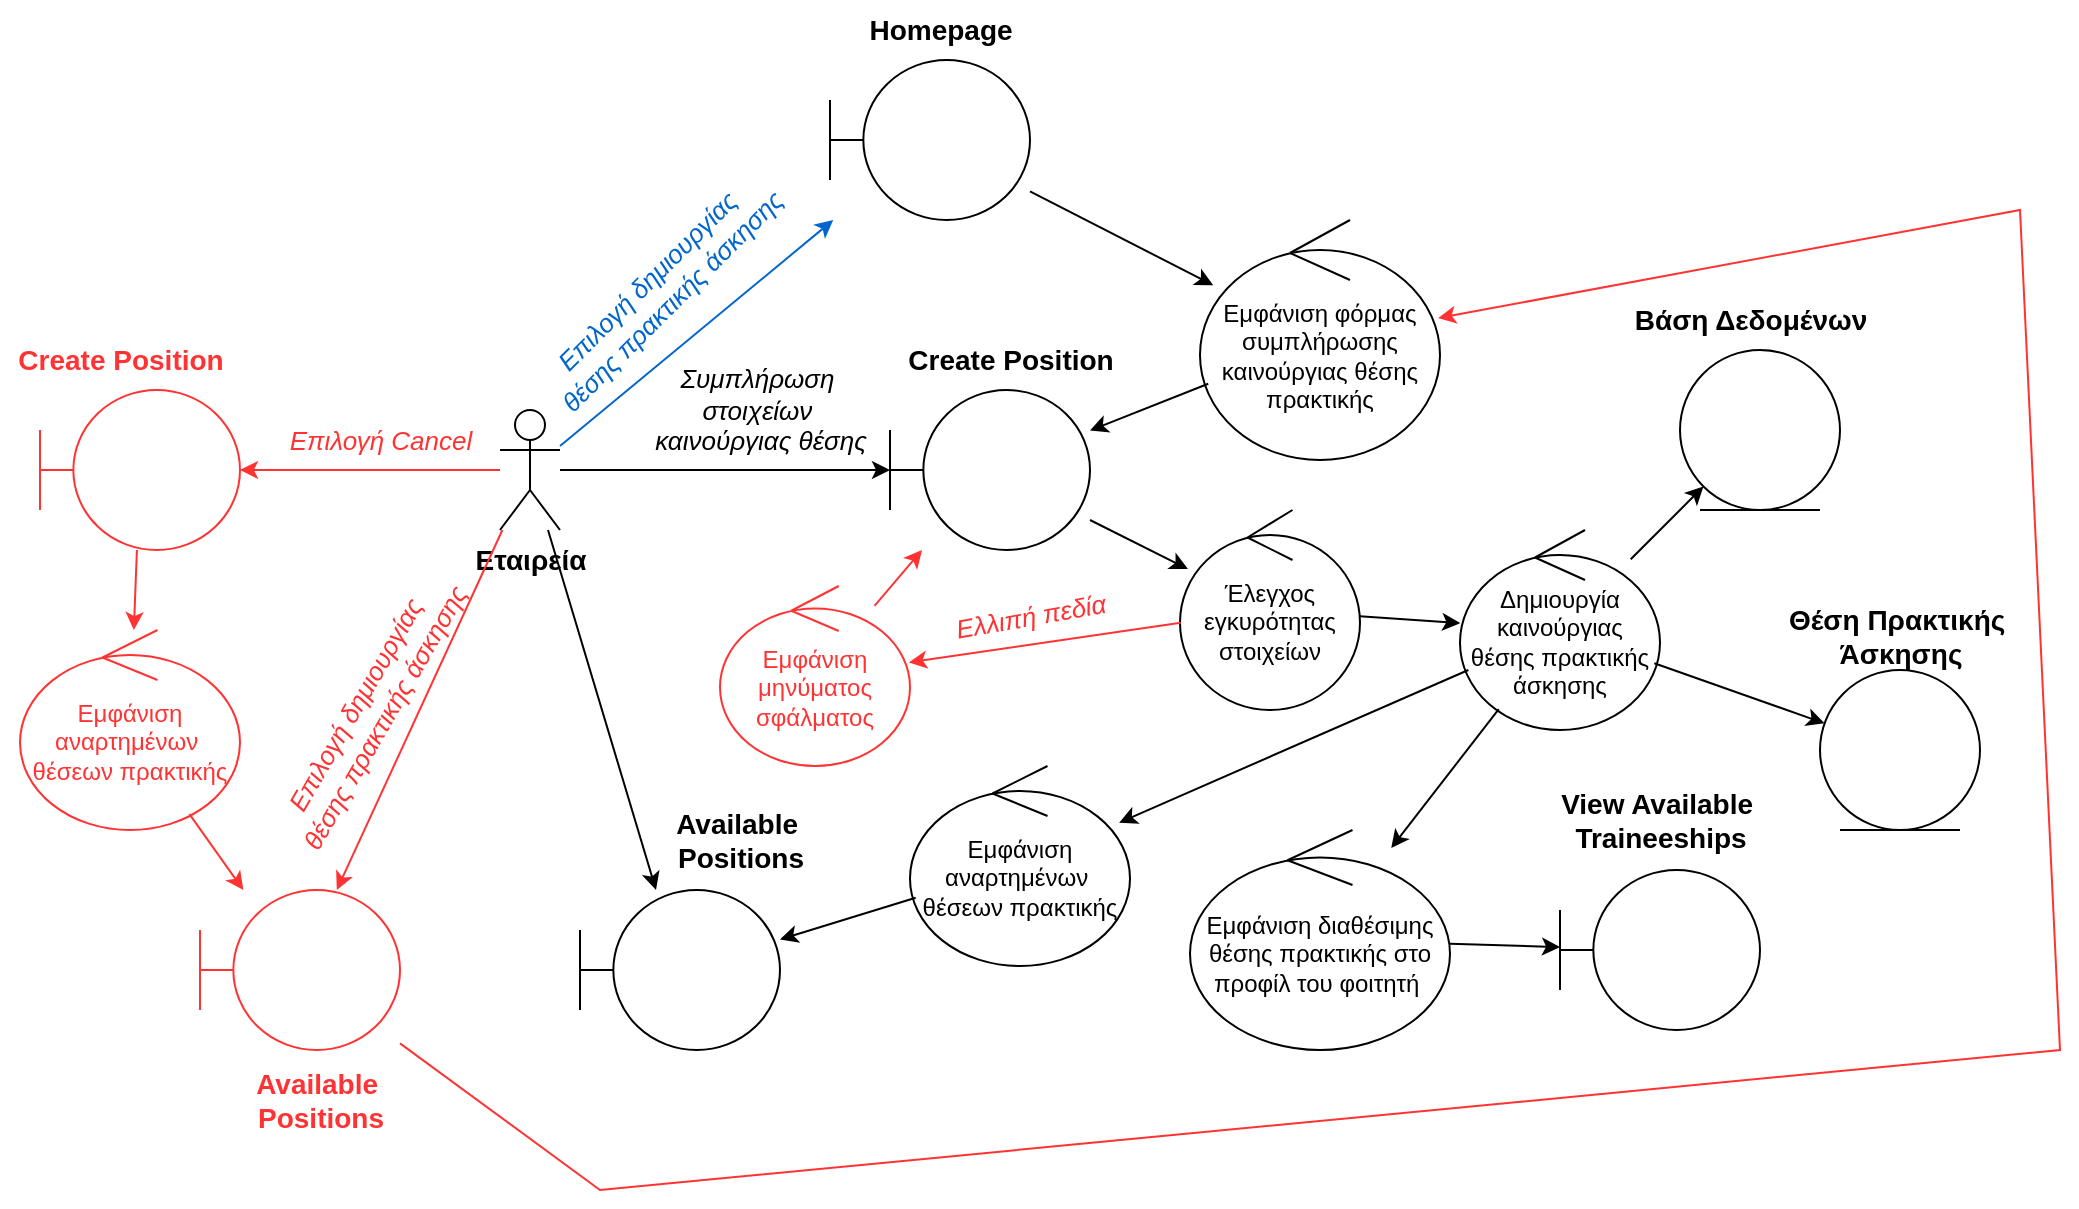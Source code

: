 <mxfile version="26.2.14">
  <diagram name="Page-1" id="SAnZHYn-Upv4jqZdxGQA">
    <mxGraphModel dx="2063" dy="764" grid="1" gridSize="10" guides="1" tooltips="1" connect="1" arrows="1" fold="1" page="1" pageScale="1" pageWidth="850" pageHeight="1100" math="0" shadow="0">
      <root>
        <mxCell id="0" />
        <mxCell id="1" parent="0" />
        <mxCell id="9OjLBAH8nGCl1bG84T98-1" value="&lt;span style=&quot;font-size: 14px;&quot;&gt;&lt;b&gt;Εταιρεία&lt;/b&gt;&lt;/span&gt;" style="shape=umlActor;verticalLabelPosition=bottom;verticalAlign=top;html=1;outlineConnect=0;" vertex="1" parent="1">
          <mxGeometry x="20" y="300" width="30" height="60" as="geometry" />
        </mxCell>
        <mxCell id="9OjLBAH8nGCl1bG84T98-2" value="" style="shape=umlBoundary;whiteSpace=wrap;html=1;" vertex="1" parent="1">
          <mxGeometry x="185" y="125" width="100" height="80" as="geometry" />
        </mxCell>
        <mxCell id="9OjLBAH8nGCl1bG84T98-3" value="Homepage" style="text;html=1;align=center;verticalAlign=middle;resizable=0;points=[];autosize=1;strokeColor=none;fillColor=none;fontSize=14;fontStyle=1" vertex="1" parent="1">
          <mxGeometry x="195" y="95" width="90" height="30" as="geometry" />
        </mxCell>
        <mxCell id="9OjLBAH8nGCl1bG84T98-4" value="" style="endArrow=classic;html=1;rounded=0;strokeColor=#0066CC;" edge="1" parent="1" target="9OjLBAH8nGCl1bG84T98-2">
          <mxGeometry width="50" height="50" relative="1" as="geometry">
            <mxPoint x="50" y="318" as="sourcePoint" />
            <mxPoint x="300" y="293" as="targetPoint" />
          </mxGeometry>
        </mxCell>
        <mxCell id="9OjLBAH8nGCl1bG84T98-5" value="Επιλογή δημιουργίας&amp;nbsp;&lt;div&gt;θέσης πρακτικής άσκησης&lt;/div&gt;" style="text;html=1;align=center;verticalAlign=middle;resizable=0;points=[];autosize=1;strokeColor=none;fillColor=none;fontStyle=2;fontSize=13;rotation=-45;fontColor=#0066CC;" vertex="1" parent="1">
          <mxGeometry x="15" y="220" width="170" height="40" as="geometry" />
        </mxCell>
        <mxCell id="9OjLBAH8nGCl1bG84T98-6" value="" style="shape=umlBoundary;whiteSpace=wrap;html=1;" vertex="1" parent="1">
          <mxGeometry x="215" y="290" width="100" height="80" as="geometry" />
        </mxCell>
        <mxCell id="9OjLBAH8nGCl1bG84T98-7" value="Create Position" style="text;html=1;align=center;verticalAlign=middle;resizable=0;points=[];autosize=1;strokeColor=none;fillColor=none;fontSize=14;fontStyle=1" vertex="1" parent="1">
          <mxGeometry x="215" y="260" width="120" height="30" as="geometry" />
        </mxCell>
        <mxCell id="9OjLBAH8nGCl1bG84T98-8" value="Εμφάνιση φόρμας συμπλήρωσης καινούργιας θέσης πρακτικής" style="ellipse;shape=umlControl;whiteSpace=wrap;html=1;fontStyle=0" vertex="1" parent="1">
          <mxGeometry x="370" y="205" width="120" height="120" as="geometry" />
        </mxCell>
        <mxCell id="9OjLBAH8nGCl1bG84T98-9" value="" style="endArrow=classic;html=1;rounded=0;" edge="1" parent="1" source="9OjLBAH8nGCl1bG84T98-8" target="9OjLBAH8nGCl1bG84T98-6">
          <mxGeometry width="50" height="50" relative="1" as="geometry">
            <mxPoint x="400" y="420" as="sourcePoint" />
            <mxPoint x="450" y="370" as="targetPoint" />
          </mxGeometry>
        </mxCell>
        <mxCell id="9OjLBAH8nGCl1bG84T98-10" value="" style="endArrow=classic;html=1;rounded=0;" edge="1" parent="1" source="9OjLBAH8nGCl1bG84T98-2" target="9OjLBAH8nGCl1bG84T98-8">
          <mxGeometry width="50" height="50" relative="1" as="geometry">
            <mxPoint x="400" y="420" as="sourcePoint" />
            <mxPoint x="450" y="370" as="targetPoint" />
          </mxGeometry>
        </mxCell>
        <mxCell id="9OjLBAH8nGCl1bG84T98-11" value="" style="endArrow=classic;html=1;rounded=0;" edge="1" parent="1" source="9OjLBAH8nGCl1bG84T98-1" target="9OjLBAH8nGCl1bG84T98-6">
          <mxGeometry width="50" height="50" relative="1" as="geometry">
            <mxPoint x="386" y="277" as="sourcePoint" />
            <mxPoint x="290" y="325" as="targetPoint" />
          </mxGeometry>
        </mxCell>
        <mxCell id="9OjLBAH8nGCl1bG84T98-12" value="Συμπλήρωση&amp;nbsp;&lt;div&gt;στοιχείων&amp;nbsp;&lt;/div&gt;&lt;div&gt;καινούργιας θέσης&lt;/div&gt;" style="text;html=1;align=center;verticalAlign=middle;resizable=0;points=[];autosize=1;strokeColor=none;fillColor=none;fontSize=13;fontStyle=2" vertex="1" parent="1">
          <mxGeometry x="85" y="270" width="130" height="60" as="geometry" />
        </mxCell>
        <mxCell id="9OjLBAH8nGCl1bG84T98-13" value="Έλεγχος εγκυρότητας στοιχείων" style="ellipse;shape=umlControl;whiteSpace=wrap;html=1;fontStyle=0" vertex="1" parent="1">
          <mxGeometry x="360" y="350" width="90" height="100" as="geometry" />
        </mxCell>
        <mxCell id="9OjLBAH8nGCl1bG84T98-14" value="" style="endArrow=classic;html=1;rounded=0;" edge="1" parent="1" source="9OjLBAH8nGCl1bG84T98-6" target="9OjLBAH8nGCl1bG84T98-13">
          <mxGeometry width="50" height="50" relative="1" as="geometry">
            <mxPoint x="400" y="420" as="sourcePoint" />
            <mxPoint x="450" y="370" as="targetPoint" />
          </mxGeometry>
        </mxCell>
        <mxCell id="9OjLBAH8nGCl1bG84T98-15" value="Δημιουργία καινούργιας θέσης πρακτικής άσκησης" style="ellipse;shape=umlControl;whiteSpace=wrap;html=1;fontStyle=0" vertex="1" parent="1">
          <mxGeometry x="500" y="360" width="100" height="100" as="geometry" />
        </mxCell>
        <mxCell id="9OjLBAH8nGCl1bG84T98-16" value="" style="ellipse;shape=umlEntity;whiteSpace=wrap;html=1;" vertex="1" parent="1">
          <mxGeometry x="610" y="270" width="80" height="80" as="geometry" />
        </mxCell>
        <mxCell id="9OjLBAH8nGCl1bG84T98-17" value="Βάση Δεδομένων" style="text;html=1;align=center;verticalAlign=middle;resizable=0;points=[];autosize=1;strokeColor=none;fillColor=none;fontSize=14;fontStyle=1" vertex="1" parent="1">
          <mxGeometry x="580" y="240" width="130" height="30" as="geometry" />
        </mxCell>
        <mxCell id="9OjLBAH8nGCl1bG84T98-18" value="" style="endArrow=classic;html=1;rounded=0;" edge="1" parent="1" source="9OjLBAH8nGCl1bG84T98-15" target="9OjLBAH8nGCl1bG84T98-21">
          <mxGeometry width="50" height="50" relative="1" as="geometry">
            <mxPoint x="540" y="150" as="sourcePoint" />
            <mxPoint x="590" y="100" as="targetPoint" />
          </mxGeometry>
        </mxCell>
        <mxCell id="9OjLBAH8nGCl1bG84T98-19" value="" style="endArrow=classic;html=1;rounded=0;" edge="1" parent="1" source="9OjLBAH8nGCl1bG84T98-15" target="9OjLBAH8nGCl1bG84T98-16">
          <mxGeometry width="50" height="50" relative="1" as="geometry">
            <mxPoint x="400" y="420" as="sourcePoint" />
            <mxPoint x="450" y="370" as="targetPoint" />
          </mxGeometry>
        </mxCell>
        <mxCell id="9OjLBAH8nGCl1bG84T98-20" value="" style="endArrow=classic;html=1;rounded=0;" edge="1" parent="1" source="9OjLBAH8nGCl1bG84T98-13" target="9OjLBAH8nGCl1bG84T98-15">
          <mxGeometry width="50" height="50" relative="1" as="geometry">
            <mxPoint x="400" y="420" as="sourcePoint" />
            <mxPoint x="450" y="370" as="targetPoint" />
          </mxGeometry>
        </mxCell>
        <mxCell id="9OjLBAH8nGCl1bG84T98-21" value="" style="ellipse;shape=umlEntity;whiteSpace=wrap;html=1;" vertex="1" parent="1">
          <mxGeometry x="680" y="430" width="80" height="80" as="geometry" />
        </mxCell>
        <mxCell id="9OjLBAH8nGCl1bG84T98-22" value="Θέση Πρακτικής&amp;nbsp;&lt;div&gt;Άσκησης&lt;/div&gt;" style="text;html=1;align=center;verticalAlign=middle;resizable=0;points=[];autosize=1;strokeColor=none;fillColor=none;fontSize=14;fontStyle=1" vertex="1" parent="1">
          <mxGeometry x="655" y="388" width="130" height="50" as="geometry" />
        </mxCell>
        <mxCell id="9OjLBAH8nGCl1bG84T98-23" value="Εμφάνιση αναρτημένων&amp;nbsp; θέσεων πρακτικής" style="ellipse;shape=umlControl;whiteSpace=wrap;html=1;fontStyle=0" vertex="1" parent="1">
          <mxGeometry x="225" y="478" width="110" height="100" as="geometry" />
        </mxCell>
        <mxCell id="9OjLBAH8nGCl1bG84T98-24" value="" style="endArrow=classic;html=1;rounded=0;" edge="1" parent="1" source="9OjLBAH8nGCl1bG84T98-15" target="9OjLBAH8nGCl1bG84T98-23">
          <mxGeometry width="50" height="50" relative="1" as="geometry">
            <mxPoint x="400" y="420" as="sourcePoint" />
            <mxPoint x="450" y="370" as="targetPoint" />
          </mxGeometry>
        </mxCell>
        <mxCell id="9OjLBAH8nGCl1bG84T98-25" value="" style="shape=umlBoundary;whiteSpace=wrap;html=1;" vertex="1" parent="1">
          <mxGeometry x="60" y="540" width="100" height="80" as="geometry" />
        </mxCell>
        <mxCell id="9OjLBAH8nGCl1bG84T98-26" value="Available&amp;nbsp;&lt;div&gt;Positions&lt;/div&gt;" style="text;html=1;align=center;verticalAlign=middle;resizable=0;points=[];autosize=1;strokeColor=none;fillColor=none;fontSize=14;fontStyle=1" vertex="1" parent="1">
          <mxGeometry x="100" y="490" width="80" height="50" as="geometry" />
        </mxCell>
        <mxCell id="9OjLBAH8nGCl1bG84T98-27" value="" style="endArrow=classic;html=1;rounded=0;" edge="1" parent="1" source="9OjLBAH8nGCl1bG84T98-1" target="9OjLBAH8nGCl1bG84T98-25">
          <mxGeometry width="50" height="50" relative="1" as="geometry">
            <mxPoint x="400" y="420" as="sourcePoint" />
            <mxPoint x="450" y="370" as="targetPoint" />
          </mxGeometry>
        </mxCell>
        <mxCell id="9OjLBAH8nGCl1bG84T98-28" value="" style="endArrow=classic;html=1;rounded=0;" edge="1" parent="1" source="9OjLBAH8nGCl1bG84T98-23" target="9OjLBAH8nGCl1bG84T98-25">
          <mxGeometry width="50" height="50" relative="1" as="geometry">
            <mxPoint x="400" y="420" as="sourcePoint" />
            <mxPoint x="450" y="370" as="targetPoint" />
          </mxGeometry>
        </mxCell>
        <mxCell id="9OjLBAH8nGCl1bG84T98-29" value="Εμφάνιση διαθέσιμης θέσης πρακτικής στο προφίλ του φοιτητή&amp;nbsp;" style="ellipse;shape=umlControl;whiteSpace=wrap;html=1;fontStyle=0" vertex="1" parent="1">
          <mxGeometry x="365" y="510" width="130" height="110" as="geometry" />
        </mxCell>
        <mxCell id="9OjLBAH8nGCl1bG84T98-30" value="" style="endArrow=classic;html=1;rounded=0;" edge="1" parent="1" source="9OjLBAH8nGCl1bG84T98-15" target="9OjLBAH8nGCl1bG84T98-29">
          <mxGeometry width="50" height="50" relative="1" as="geometry">
            <mxPoint x="400" y="420" as="sourcePoint" />
            <mxPoint x="450" y="370" as="targetPoint" />
          </mxGeometry>
        </mxCell>
        <mxCell id="9OjLBAH8nGCl1bG84T98-31" value="" style="shape=umlBoundary;whiteSpace=wrap;html=1;" vertex="1" parent="1">
          <mxGeometry x="550" y="530" width="100" height="80" as="geometry" />
        </mxCell>
        <mxCell id="9OjLBAH8nGCl1bG84T98-32" value="View Available&amp;nbsp;&lt;div&gt;Traineeships&lt;/div&gt;" style="text;html=1;align=center;verticalAlign=middle;resizable=0;points=[];autosize=1;strokeColor=none;fillColor=none;fontSize=14;fontStyle=1" vertex="1" parent="1">
          <mxGeometry x="540" y="480" width="120" height="50" as="geometry" />
        </mxCell>
        <mxCell id="9OjLBAH8nGCl1bG84T98-33" value="" style="endArrow=classic;html=1;rounded=0;" edge="1" parent="1" source="9OjLBAH8nGCl1bG84T98-29" target="9OjLBAH8nGCl1bG84T98-31">
          <mxGeometry width="50" height="50" relative="1" as="geometry">
            <mxPoint x="400" y="420" as="sourcePoint" />
            <mxPoint x="450" y="370" as="targetPoint" />
          </mxGeometry>
        </mxCell>
        <mxCell id="9OjLBAH8nGCl1bG84T98-34" value="" style="endArrow=classic;html=1;rounded=0;strokeColor=light-dark(#FF3333,#ED0202);" edge="1" parent="1" source="9OjLBAH8nGCl1bG84T98-13" target="9OjLBAH8nGCl1bG84T98-36">
          <mxGeometry width="50" height="50" relative="1" as="geometry">
            <mxPoint x="330" y="410" as="sourcePoint" />
            <mxPoint x="270" y="550" as="targetPoint" />
          </mxGeometry>
        </mxCell>
        <mxCell id="9OjLBAH8nGCl1bG84T98-35" value="Ελλιπή πεδία" style="text;html=1;align=center;verticalAlign=middle;resizable=0;points=[];autosize=1;strokeColor=none;fillColor=none;fontSize=13;fontStyle=2;fontColor=light-dark(#FF3333,#ED0202);rotation=-10;" vertex="1" parent="1">
          <mxGeometry x="235" y="388" width="100" height="30" as="geometry" />
        </mxCell>
        <mxCell id="9OjLBAH8nGCl1bG84T98-36" value="Εμφάνιση μηνύματος σφάλματος" style="ellipse;shape=umlControl;whiteSpace=wrap;html=1;fontStyle=0;fontColor=light-dark(#FF3333,#ED0202);strokeColor=light-dark(#FF3333,#ED0202);" vertex="1" parent="1">
          <mxGeometry x="130" y="388" width="95" height="90" as="geometry" />
        </mxCell>
        <mxCell id="9OjLBAH8nGCl1bG84T98-37" value="" style="endArrow=classic;html=1;rounded=0;strokeColor=light-dark(#FF3333,#ED0202);" edge="1" parent="1" source="9OjLBAH8nGCl1bG84T98-36" target="9OjLBAH8nGCl1bG84T98-6">
          <mxGeometry width="50" height="50" relative="1" as="geometry">
            <mxPoint x="330" y="410" as="sourcePoint" />
            <mxPoint x="380" y="360" as="targetPoint" />
          </mxGeometry>
        </mxCell>
        <mxCell id="9OjLBAH8nGCl1bG84T98-38" value="" style="shape=umlBoundary;whiteSpace=wrap;html=1;strokeColor=light-dark(#FF3333,#ED0202);" vertex="1" parent="1">
          <mxGeometry x="-210" y="290" width="100" height="80" as="geometry" />
        </mxCell>
        <mxCell id="9OjLBAH8nGCl1bG84T98-39" value="" style="endArrow=classic;html=1;rounded=0;strokeColor=light-dark(#FF3333,#ED0202);" edge="1" parent="1" source="9OjLBAH8nGCl1bG84T98-1" target="9OjLBAH8nGCl1bG84T98-38">
          <mxGeometry width="50" height="50" relative="1" as="geometry">
            <mxPoint x="217" y="408" as="sourcePoint" />
            <mxPoint x="241" y="380" as="targetPoint" />
          </mxGeometry>
        </mxCell>
        <mxCell id="9OjLBAH8nGCl1bG84T98-40" value="Επιλογή Cancel" style="text;html=1;align=center;verticalAlign=middle;resizable=0;points=[];autosize=1;strokeColor=none;fillColor=none;fontSize=13;fontStyle=2;fontColor=light-dark(#FF3333,#ED0202);" vertex="1" parent="1">
          <mxGeometry x="-100" y="300" width="120" height="30" as="geometry" />
        </mxCell>
        <mxCell id="9OjLBAH8nGCl1bG84T98-41" value="Create Position" style="text;html=1;align=center;verticalAlign=middle;resizable=0;points=[];autosize=1;strokeColor=none;fillColor=none;fontSize=14;fontStyle=1;fontColor=light-dark(#FF3333,#ED0202);" vertex="1" parent="1">
          <mxGeometry x="-230" y="260" width="120" height="30" as="geometry" />
        </mxCell>
        <mxCell id="9OjLBAH8nGCl1bG84T98-42" value="Εμφάνιση αναρτημένων&amp;nbsp; θέσεων πρακτικής" style="ellipse;shape=umlControl;whiteSpace=wrap;html=1;fontStyle=0;fontColor=light-dark(#FF3333,#ED0202);strokeColor=light-dark(#FF3333,#ED0202);" vertex="1" parent="1">
          <mxGeometry x="-220" y="410" width="110" height="100" as="geometry" />
        </mxCell>
        <mxCell id="9OjLBAH8nGCl1bG84T98-43" value="" style="endArrow=classic;html=1;rounded=0;strokeColor=light-dark(#FF3333,#ED0202);" edge="1" parent="1" source="9OjLBAH8nGCl1bG84T98-38" target="9OjLBAH8nGCl1bG84T98-42">
          <mxGeometry width="50" height="50" relative="1" as="geometry">
            <mxPoint x="330" y="410" as="sourcePoint" />
            <mxPoint x="380" y="360" as="targetPoint" />
          </mxGeometry>
        </mxCell>
        <mxCell id="9OjLBAH8nGCl1bG84T98-45" value="" style="shape=umlBoundary;whiteSpace=wrap;html=1;strokeColor=light-dark(#FF3333,#ED0202);" vertex="1" parent="1">
          <mxGeometry x="-130" y="540" width="100" height="80" as="geometry" />
        </mxCell>
        <mxCell id="9OjLBAH8nGCl1bG84T98-46" value="" style="endArrow=classic;html=1;rounded=0;strokeColor=light-dark(#FF3333,#ED0202);" edge="1" parent="1" source="9OjLBAH8nGCl1bG84T98-1" target="9OjLBAH8nGCl1bG84T98-45">
          <mxGeometry width="50" height="50" relative="1" as="geometry">
            <mxPoint x="-159" y="380" as="sourcePoint" />
            <mxPoint x="-174" y="451" as="targetPoint" />
          </mxGeometry>
        </mxCell>
        <mxCell id="9OjLBAH8nGCl1bG84T98-47" value="" style="endArrow=classic;html=1;rounded=0;strokeColor=light-dark(#FF3333,#ED0202);" edge="1" parent="1" source="9OjLBAH8nGCl1bG84T98-42" target="9OjLBAH8nGCl1bG84T98-45">
          <mxGeometry width="50" height="50" relative="1" as="geometry">
            <mxPoint x="-149" y="390" as="sourcePoint" />
            <mxPoint x="-164" y="461" as="targetPoint" />
          </mxGeometry>
        </mxCell>
        <mxCell id="9OjLBAH8nGCl1bG84T98-48" value="Available&amp;nbsp;&lt;div&gt;Positions&lt;/div&gt;" style="text;html=1;align=center;verticalAlign=middle;resizable=0;points=[];autosize=1;strokeColor=none;fillColor=none;fontSize=14;fontStyle=1;fontColor=light-dark(#FF3333,#ED0202);" vertex="1" parent="1">
          <mxGeometry x="-110" y="620" width="80" height="50" as="geometry" />
        </mxCell>
        <mxCell id="9OjLBAH8nGCl1bG84T98-49" value="Επιλογή δημιουργίας&amp;nbsp;&lt;div&gt;θέσης πρακτικής άσκησης&lt;/div&gt;" style="text;html=1;align=center;verticalAlign=middle;resizable=0;points=[];autosize=1;strokeColor=none;fillColor=none;fontStyle=2;fontSize=13;rotation=-60;fontColor=light-dark(#FF3333,#ED0202);" vertex="1" parent="1">
          <mxGeometry x="-130" y="430" width="170" height="40" as="geometry" />
        </mxCell>
        <mxCell id="9OjLBAH8nGCl1bG84T98-50" value="" style="endArrow=classic;html=1;rounded=0;strokeColor=light-dark(#FF3333,#ED0202);" edge="1" parent="1" source="9OjLBAH8nGCl1bG84T98-45" target="9OjLBAH8nGCl1bG84T98-8">
          <mxGeometry width="50" height="50" relative="1" as="geometry">
            <mxPoint x="-125" y="512" as="sourcePoint" />
            <mxPoint x="570" y="200" as="targetPoint" />
            <Array as="points">
              <mxPoint x="70" y="690" />
              <mxPoint x="800" y="620" />
              <mxPoint x="780" y="200" />
            </Array>
          </mxGeometry>
        </mxCell>
      </root>
    </mxGraphModel>
  </diagram>
</mxfile>
